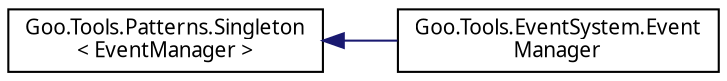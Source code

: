 digraph "Graphical Class Hierarchy"
{
 // LATEX_PDF_SIZE
  edge [fontname="Calibrii",fontsize="10",labelfontname="Calibrii",labelfontsize="10"];
  node [fontname="Calibrii",fontsize="10",shape=record];
  rankdir="LR";
  Node0 [label="Goo.Tools.Patterns.Singleton\l\< EventManager \>",height=0.2,width=0.4,color="black", fillcolor="white", style="filled",URL="$d3/d25/classGoo_1_1Tools_1_1Patterns_1_1Singleton.html",tooltip=" "];
  Node0 -> Node1 [dir="back",color="midnightblue",fontsize="10",style="solid",fontname="Calibrii"];
  Node1 [label="Goo.Tools.EventSystem.Event\lManager",height=0.2,width=0.4,color="black", fillcolor="white", style="filled",URL="$df/db8/classGoo_1_1Tools_1_1EventSystem_1_1EventManager.html",tooltip=" "];
}
